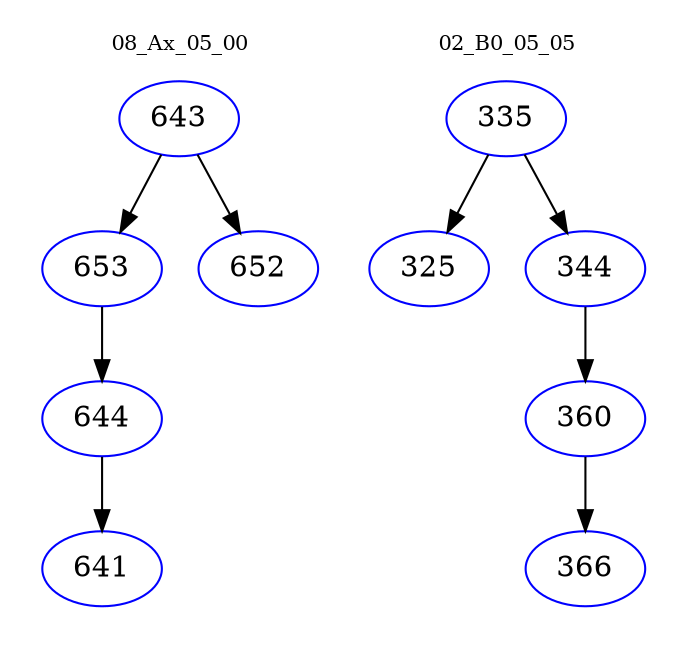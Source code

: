 digraph{
subgraph cluster_0 {
color = white
label = "08_Ax_05_00";
fontsize=10;
T0_643 [label="643", color="blue"]
T0_643 -> T0_653 [color="black"]
T0_653 [label="653", color="blue"]
T0_653 -> T0_644 [color="black"]
T0_644 [label="644", color="blue"]
T0_644 -> T0_641 [color="black"]
T0_641 [label="641", color="blue"]
T0_643 -> T0_652 [color="black"]
T0_652 [label="652", color="blue"]
}
subgraph cluster_1 {
color = white
label = "02_B0_05_05";
fontsize=10;
T1_335 [label="335", color="blue"]
T1_335 -> T1_325 [color="black"]
T1_325 [label="325", color="blue"]
T1_335 -> T1_344 [color="black"]
T1_344 [label="344", color="blue"]
T1_344 -> T1_360 [color="black"]
T1_360 [label="360", color="blue"]
T1_360 -> T1_366 [color="black"]
T1_366 [label="366", color="blue"]
}
}

